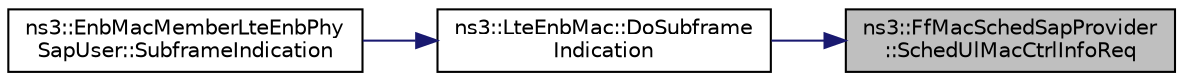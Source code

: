 digraph "ns3::FfMacSchedSapProvider::SchedUlMacCtrlInfoReq"
{
 // LATEX_PDF_SIZE
  edge [fontname="Helvetica",fontsize="10",labelfontname="Helvetica",labelfontsize="10"];
  node [fontname="Helvetica",fontsize="10",shape=record];
  rankdir="RL";
  Node1 [label="ns3::FfMacSchedSapProvider\l::SchedUlMacCtrlInfoReq",height=0.2,width=0.4,color="black", fillcolor="grey75", style="filled", fontcolor="black",tooltip="SCHED_UL_MAC_CTRL_INFO_REQ."];
  Node1 -> Node2 [dir="back",color="midnightblue",fontsize="10",style="solid",fontname="Helvetica"];
  Node2 [label="ns3::LteEnbMac::DoSubframe\lIndication",height=0.2,width=0.4,color="black", fillcolor="white", style="filled",URL="$classns3_1_1_lte_enb_mac.html#ab26bc2757b329ea602410c1ae039b3be",tooltip="Subrame Indication function."];
  Node2 -> Node3 [dir="back",color="midnightblue",fontsize="10",style="solid",fontname="Helvetica"];
  Node3 [label="ns3::EnbMacMemberLteEnbPhy\lSapUser::SubframeIndication",height=0.2,width=0.4,color="black", fillcolor="white", style="filled",URL="$classns3_1_1_enb_mac_member_lte_enb_phy_sap_user.html#adf6241549d4864e9ffd90930d9ab0989",tooltip="Trigger the start from a new frame (input from Phy layer)"];
}
